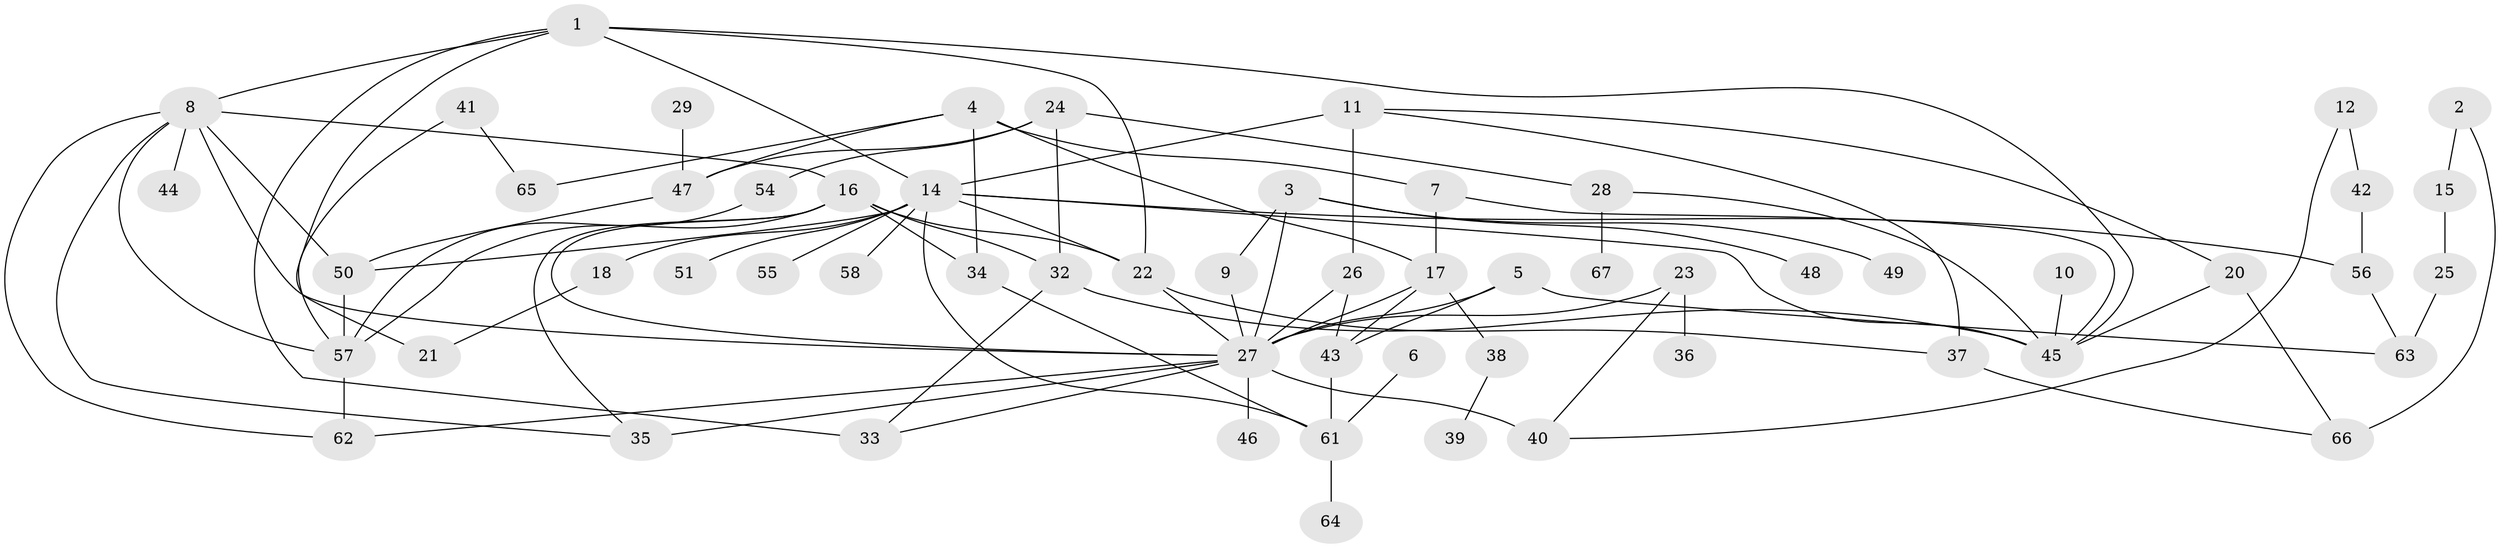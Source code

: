 // original degree distribution, {5: 0.07142857142857142, 1: 0.17142857142857143, 2: 0.2857142857142857, 3: 0.2357142857142857, 0: 0.07857142857142857, 4: 0.1357142857142857, 7: 0.007142857142857143, 6: 0.014285714285714285}
// Generated by graph-tools (version 1.1) at 2025/33/03/09/25 02:33:57]
// undirected, 59 vertices, 95 edges
graph export_dot {
graph [start="1"]
  node [color=gray90,style=filled];
  1;
  2;
  3;
  4;
  5;
  6;
  7;
  8;
  9;
  10;
  11;
  12;
  14;
  15;
  16;
  17;
  18;
  20;
  21;
  22;
  23;
  24;
  25;
  26;
  27;
  28;
  29;
  32;
  33;
  34;
  35;
  36;
  37;
  38;
  39;
  40;
  41;
  42;
  43;
  44;
  45;
  46;
  47;
  48;
  49;
  50;
  51;
  54;
  55;
  56;
  57;
  58;
  61;
  62;
  63;
  64;
  65;
  66;
  67;
  1 -- 8 [weight=1.0];
  1 -- 14 [weight=1.0];
  1 -- 21 [weight=1.0];
  1 -- 22 [weight=1.0];
  1 -- 33 [weight=1.0];
  1 -- 45 [weight=1.0];
  2 -- 15 [weight=1.0];
  2 -- 66 [weight=1.0];
  3 -- 9 [weight=1.0];
  3 -- 27 [weight=1.0];
  3 -- 48 [weight=1.0];
  3 -- 49 [weight=1.0];
  4 -- 7 [weight=1.0];
  4 -- 17 [weight=1.0];
  4 -- 34 [weight=1.0];
  4 -- 47 [weight=1.0];
  4 -- 65 [weight=1.0];
  5 -- 27 [weight=1.0];
  5 -- 43 [weight=1.0];
  5 -- 63 [weight=1.0];
  6 -- 61 [weight=1.0];
  7 -- 17 [weight=1.0];
  7 -- 45 [weight=1.0];
  8 -- 16 [weight=1.0];
  8 -- 27 [weight=1.0];
  8 -- 35 [weight=1.0];
  8 -- 44 [weight=2.0];
  8 -- 50 [weight=2.0];
  8 -- 57 [weight=1.0];
  8 -- 62 [weight=1.0];
  9 -- 27 [weight=1.0];
  10 -- 45 [weight=1.0];
  11 -- 14 [weight=2.0];
  11 -- 20 [weight=1.0];
  11 -- 26 [weight=1.0];
  11 -- 37 [weight=1.0];
  12 -- 40 [weight=1.0];
  12 -- 42 [weight=1.0];
  14 -- 18 [weight=1.0];
  14 -- 22 [weight=1.0];
  14 -- 45 [weight=2.0];
  14 -- 50 [weight=1.0];
  14 -- 51 [weight=1.0];
  14 -- 55 [weight=1.0];
  14 -- 56 [weight=2.0];
  14 -- 58 [weight=1.0];
  14 -- 61 [weight=1.0];
  15 -- 25 [weight=1.0];
  16 -- 22 [weight=1.0];
  16 -- 27 [weight=1.0];
  16 -- 32 [weight=2.0];
  16 -- 34 [weight=2.0];
  16 -- 35 [weight=1.0];
  16 -- 57 [weight=1.0];
  17 -- 27 [weight=1.0];
  17 -- 38 [weight=1.0];
  17 -- 43 [weight=1.0];
  18 -- 21 [weight=1.0];
  20 -- 45 [weight=1.0];
  20 -- 66 [weight=1.0];
  22 -- 27 [weight=1.0];
  22 -- 37 [weight=1.0];
  23 -- 27 [weight=1.0];
  23 -- 36 [weight=1.0];
  23 -- 40 [weight=1.0];
  24 -- 28 [weight=1.0];
  24 -- 32 [weight=1.0];
  24 -- 47 [weight=1.0];
  24 -- 54 [weight=1.0];
  25 -- 63 [weight=1.0];
  26 -- 27 [weight=2.0];
  26 -- 43 [weight=1.0];
  27 -- 33 [weight=1.0];
  27 -- 35 [weight=2.0];
  27 -- 40 [weight=3.0];
  27 -- 46 [weight=1.0];
  27 -- 62 [weight=1.0];
  28 -- 45 [weight=1.0];
  28 -- 67 [weight=1.0];
  29 -- 47 [weight=1.0];
  32 -- 33 [weight=1.0];
  32 -- 45 [weight=1.0];
  34 -- 61 [weight=1.0];
  37 -- 66 [weight=1.0];
  38 -- 39 [weight=1.0];
  41 -- 57 [weight=1.0];
  41 -- 65 [weight=1.0];
  42 -- 56 [weight=2.0];
  43 -- 61 [weight=1.0];
  47 -- 50 [weight=1.0];
  50 -- 57 [weight=1.0];
  54 -- 57 [weight=1.0];
  56 -- 63 [weight=1.0];
  57 -- 62 [weight=1.0];
  61 -- 64 [weight=1.0];
}
